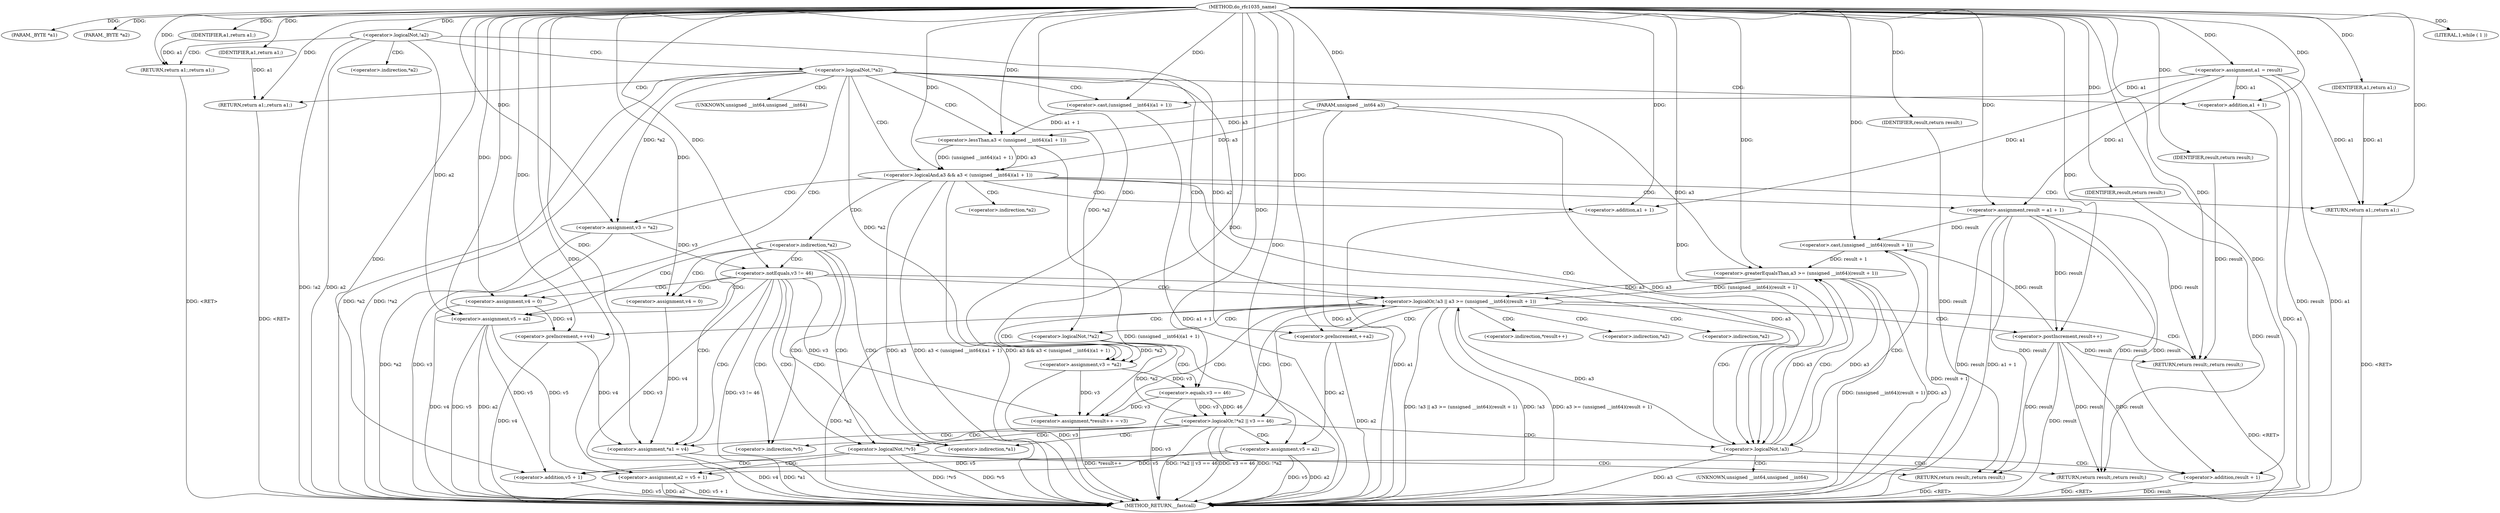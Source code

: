 digraph do_rfc1035_name {  
"1000105" [label = "(METHOD,do_rfc1035_name)" ]
"1000228" [label = "(METHOD_RETURN,__fastcall)" ]
"1000106" [label = "(PARAM,_BYTE *a1)" ]
"1000107" [label = "(PARAM,_BYTE *a2)" ]
"1000108" [label = "(PARAM,unsigned __int64 a3)" ]
"1000115" [label = "(<operator>.logicalNot,!a2)" ]
"1000117" [label = "(RETURN,return a1;,return a1;)" ]
"1000118" [label = "(IDENTIFIER,a1,return a1;)" ]
"1000120" [label = "(<operator>.logicalNot,!*a2)" ]
"1000123" [label = "(RETURN,return a1;,return a1;)" ]
"1000124" [label = "(IDENTIFIER,a1,return a1;)" ]
"1000126" [label = "(LITERAL,1,while ( 1 ))" ]
"1000129" [label = "(<operator>.logicalAnd,a3 && a3 < (unsigned __int64)(a1 + 1))" ]
"1000131" [label = "(<operator>.lessThan,a3 < (unsigned __int64)(a1 + 1))" ]
"1000133" [label = "(<operator>.cast,(unsigned __int64)(a1 + 1))" ]
"1000135" [label = "(<operator>.addition,a1 + 1)" ]
"1000138" [label = "(RETURN,return a1;,return a1;)" ]
"1000139" [label = "(IDENTIFIER,a1,return a1;)" ]
"1000140" [label = "(<operator>.assignment,result = a1 + 1)" ]
"1000142" [label = "(<operator>.addition,a1 + 1)" ]
"1000145" [label = "(<operator>.assignment,v3 = *a2)" ]
"1000154" [label = "(<operator>.notEquals,v3 != 46)" ]
"1000158" [label = "(<operator>.assignment,v5 = a2)" ]
"1000161" [label = "(<operator>.assignment,v4 = 0)" ]
"1000165" [label = "(<operator>.assignment,*a1 = v4)" ]
"1000170" [label = "(<operator>.logicalNot,!*v5)" ]
"1000173" [label = "(RETURN,return result;,return result;)" ]
"1000174" [label = "(IDENTIFIER,result,return result;)" ]
"1000175" [label = "(<operator>.assignment,a2 = v5 + 1)" ]
"1000177" [label = "(<operator>.addition,v5 + 1)" ]
"1000180" [label = "(RETURN,return result;,return result;)" ]
"1000181" [label = "(IDENTIFIER,result,return result;)" ]
"1000182" [label = "(<operator>.assignment,a1 = result)" ]
"1000185" [label = "(<operator>.assignment,v4 = 0)" ]
"1000189" [label = "(<operator>.logicalOr,!a3 || a3 >= (unsigned __int64)(result + 1))" ]
"1000190" [label = "(<operator>.logicalNot,!a3)" ]
"1000192" [label = "(<operator>.greaterEqualsThan,a3 >= (unsigned __int64)(result + 1))" ]
"1000194" [label = "(<operator>.cast,(unsigned __int64)(result + 1))" ]
"1000196" [label = "(<operator>.addition,result + 1)" ]
"1000200" [label = "(<operator>.assignment,*result++ = v3)" ]
"1000202" [label = "(<operator>.postIncrement,result++)" ]
"1000205" [label = "(<operator>.preIncrement,++a2)" ]
"1000207" [label = "(<operator>.preIncrement,++v4)" ]
"1000209" [label = "(<operator>.assignment,v3 = *a2)" ]
"1000214" [label = "(<operator>.logicalOr,!*a2 || v3 == 46)" ]
"1000215" [label = "(<operator>.logicalNot,!*a2)" ]
"1000218" [label = "(<operator>.equals,v3 == 46)" ]
"1000222" [label = "(<operator>.assignment,v5 = a2)" ]
"1000226" [label = "(RETURN,return result;,return result;)" ]
"1000227" [label = "(IDENTIFIER,result,return result;)" ]
"1000121" [label = "(<operator>.indirection,*a2)" ]
"1000134" [label = "(UNKNOWN,unsigned __int64,unsigned __int64)" ]
"1000147" [label = "(<operator>.indirection,*a2)" ]
"1000150" [label = "(<operator>.indirection,*a2)" ]
"1000166" [label = "(<operator>.indirection,*a1)" ]
"1000171" [label = "(<operator>.indirection,*v5)" ]
"1000195" [label = "(UNKNOWN,unsigned __int64,unsigned __int64)" ]
"1000201" [label = "(<operator>.indirection,*result++)" ]
"1000211" [label = "(<operator>.indirection,*a2)" ]
"1000216" [label = "(<operator>.indirection,*a2)" ]
  "1000138" -> "1000228"  [ label = "DDG: <RET>"] 
  "1000180" -> "1000228"  [ label = "DDG: <RET>"] 
  "1000123" -> "1000228"  [ label = "DDG: <RET>"] 
  "1000226" -> "1000228"  [ label = "DDG: <RET>"] 
  "1000177" -> "1000228"  [ label = "DDG: v5"] 
  "1000120" -> "1000228"  [ label = "DDG: *a2"] 
  "1000129" -> "1000228"  [ label = "DDG: a3"] 
  "1000214" -> "1000228"  [ label = "DDG: !*a2 || v3 == 46"] 
  "1000170" -> "1000228"  [ label = "DDG: !*v5"] 
  "1000158" -> "1000228"  [ label = "DDG: a2"] 
  "1000135" -> "1000228"  [ label = "DDG: a1"] 
  "1000214" -> "1000228"  [ label = "DDG: v3 == 46"] 
  "1000192" -> "1000228"  [ label = "DDG: (unsigned __int64)(result + 1)"] 
  "1000142" -> "1000228"  [ label = "DDG: a1"] 
  "1000190" -> "1000228"  [ label = "DDG: a3"] 
  "1000202" -> "1000228"  [ label = "DDG: result"] 
  "1000120" -> "1000228"  [ label = "DDG: !*a2"] 
  "1000222" -> "1000228"  [ label = "DDG: v5"] 
  "1000189" -> "1000228"  [ label = "DDG: !a3 || a3 >= (unsigned __int64)(result + 1)"] 
  "1000165" -> "1000228"  [ label = "DDG: *a1"] 
  "1000140" -> "1000228"  [ label = "DDG: a1 + 1"] 
  "1000182" -> "1000228"  [ label = "DDG: result"] 
  "1000182" -> "1000228"  [ label = "DDG: a1"] 
  "1000131" -> "1000228"  [ label = "DDG: (unsigned __int64)(a1 + 1)"] 
  "1000222" -> "1000228"  [ label = "DDG: a2"] 
  "1000145" -> "1000228"  [ label = "DDG: *a2"] 
  "1000154" -> "1000228"  [ label = "DDG: v3"] 
  "1000189" -> "1000228"  [ label = "DDG: !a3"] 
  "1000115" -> "1000228"  [ label = "DDG: a2"] 
  "1000214" -> "1000228"  [ label = "DDG: !*a2"] 
  "1000115" -> "1000228"  [ label = "DDG: !a2"] 
  "1000158" -> "1000228"  [ label = "DDG: v5"] 
  "1000192" -> "1000228"  [ label = "DDG: a3"] 
  "1000129" -> "1000228"  [ label = "DDG: a3 < (unsigned __int64)(a1 + 1)"] 
  "1000170" -> "1000228"  [ label = "DDG: *v5"] 
  "1000207" -> "1000228"  [ label = "DDG: v4"] 
  "1000133" -> "1000228"  [ label = "DDG: a1 + 1"] 
  "1000140" -> "1000228"  [ label = "DDG: result"] 
  "1000189" -> "1000228"  [ label = "DDG: a3 >= (unsigned __int64)(result + 1)"] 
  "1000200" -> "1000228"  [ label = "DDG: *result++"] 
  "1000205" -> "1000228"  [ label = "DDG: a2"] 
  "1000175" -> "1000228"  [ label = "DDG: v5 + 1"] 
  "1000175" -> "1000228"  [ label = "DDG: a2"] 
  "1000194" -> "1000228"  [ label = "DDG: result + 1"] 
  "1000215" -> "1000228"  [ label = "DDG: *a2"] 
  "1000129" -> "1000228"  [ label = "DDG: a3 && a3 < (unsigned __int64)(a1 + 1)"] 
  "1000209" -> "1000228"  [ label = "DDG: v3"] 
  "1000196" -> "1000228"  [ label = "DDG: result"] 
  "1000154" -> "1000228"  [ label = "DDG: v3 != 46"] 
  "1000145" -> "1000228"  [ label = "DDG: v3"] 
  "1000165" -> "1000228"  [ label = "DDG: v4"] 
  "1000108" -> "1000228"  [ label = "DDG: a3"] 
  "1000218" -> "1000228"  [ label = "DDG: v3"] 
  "1000185" -> "1000228"  [ label = "DDG: v4"] 
  "1000117" -> "1000228"  [ label = "DDG: <RET>"] 
  "1000173" -> "1000228"  [ label = "DDG: <RET>"] 
  "1000105" -> "1000106"  [ label = "DDG: "] 
  "1000105" -> "1000107"  [ label = "DDG: "] 
  "1000105" -> "1000108"  [ label = "DDG: "] 
  "1000105" -> "1000115"  [ label = "DDG: "] 
  "1000118" -> "1000117"  [ label = "DDG: a1"] 
  "1000105" -> "1000117"  [ label = "DDG: "] 
  "1000105" -> "1000118"  [ label = "DDG: "] 
  "1000124" -> "1000123"  [ label = "DDG: a1"] 
  "1000105" -> "1000123"  [ label = "DDG: "] 
  "1000105" -> "1000124"  [ label = "DDG: "] 
  "1000105" -> "1000126"  [ label = "DDG: "] 
  "1000131" -> "1000129"  [ label = "DDG: a3"] 
  "1000108" -> "1000129"  [ label = "DDG: a3"] 
  "1000105" -> "1000129"  [ label = "DDG: "] 
  "1000131" -> "1000129"  [ label = "DDG: (unsigned __int64)(a1 + 1)"] 
  "1000108" -> "1000131"  [ label = "DDG: a3"] 
  "1000105" -> "1000131"  [ label = "DDG: "] 
  "1000133" -> "1000131"  [ label = "DDG: a1 + 1"] 
  "1000182" -> "1000133"  [ label = "DDG: a1"] 
  "1000105" -> "1000133"  [ label = "DDG: "] 
  "1000182" -> "1000135"  [ label = "DDG: a1"] 
  "1000105" -> "1000135"  [ label = "DDG: "] 
  "1000139" -> "1000138"  [ label = "DDG: a1"] 
  "1000182" -> "1000138"  [ label = "DDG: a1"] 
  "1000105" -> "1000138"  [ label = "DDG: "] 
  "1000105" -> "1000139"  [ label = "DDG: "] 
  "1000182" -> "1000140"  [ label = "DDG: a1"] 
  "1000105" -> "1000140"  [ label = "DDG: "] 
  "1000182" -> "1000142"  [ label = "DDG: a1"] 
  "1000105" -> "1000142"  [ label = "DDG: "] 
  "1000120" -> "1000145"  [ label = "DDG: *a2"] 
  "1000105" -> "1000145"  [ label = "DDG: "] 
  "1000145" -> "1000154"  [ label = "DDG: v3"] 
  "1000105" -> "1000154"  [ label = "DDG: "] 
  "1000115" -> "1000158"  [ label = "DDG: a2"] 
  "1000105" -> "1000158"  [ label = "DDG: "] 
  "1000105" -> "1000161"  [ label = "DDG: "] 
  "1000207" -> "1000165"  [ label = "DDG: v4"] 
  "1000161" -> "1000165"  [ label = "DDG: v4"] 
  "1000105" -> "1000165"  [ label = "DDG: "] 
  "1000174" -> "1000173"  [ label = "DDG: result"] 
  "1000202" -> "1000173"  [ label = "DDG: result"] 
  "1000140" -> "1000173"  [ label = "DDG: result"] 
  "1000105" -> "1000174"  [ label = "DDG: "] 
  "1000222" -> "1000175"  [ label = "DDG: v5"] 
  "1000158" -> "1000175"  [ label = "DDG: v5"] 
  "1000105" -> "1000175"  [ label = "DDG: "] 
  "1000222" -> "1000177"  [ label = "DDG: v5"] 
  "1000158" -> "1000177"  [ label = "DDG: v5"] 
  "1000105" -> "1000177"  [ label = "DDG: "] 
  "1000181" -> "1000180"  [ label = "DDG: result"] 
  "1000202" -> "1000180"  [ label = "DDG: result"] 
  "1000140" -> "1000180"  [ label = "DDG: result"] 
  "1000105" -> "1000181"  [ label = "DDG: "] 
  "1000105" -> "1000182"  [ label = "DDG: "] 
  "1000105" -> "1000185"  [ label = "DDG: "] 
  "1000190" -> "1000189"  [ label = "DDG: a3"] 
  "1000129" -> "1000190"  [ label = "DDG: a3"] 
  "1000192" -> "1000190"  [ label = "DDG: a3"] 
  "1000108" -> "1000190"  [ label = "DDG: a3"] 
  "1000105" -> "1000190"  [ label = "DDG: "] 
  "1000192" -> "1000189"  [ label = "DDG: a3"] 
  "1000192" -> "1000189"  [ label = "DDG: (unsigned __int64)(result + 1)"] 
  "1000190" -> "1000192"  [ label = "DDG: a3"] 
  "1000108" -> "1000192"  [ label = "DDG: a3"] 
  "1000105" -> "1000192"  [ label = "DDG: "] 
  "1000194" -> "1000192"  [ label = "DDG: result + 1"] 
  "1000202" -> "1000194"  [ label = "DDG: result"] 
  "1000140" -> "1000194"  [ label = "DDG: result"] 
  "1000105" -> "1000194"  [ label = "DDG: "] 
  "1000202" -> "1000196"  [ label = "DDG: result"] 
  "1000140" -> "1000196"  [ label = "DDG: result"] 
  "1000105" -> "1000196"  [ label = "DDG: "] 
  "1000154" -> "1000200"  [ label = "DDG: v3"] 
  "1000209" -> "1000200"  [ label = "DDG: v3"] 
  "1000218" -> "1000200"  [ label = "DDG: v3"] 
  "1000105" -> "1000200"  [ label = "DDG: "] 
  "1000140" -> "1000202"  [ label = "DDG: result"] 
  "1000105" -> "1000202"  [ label = "DDG: "] 
  "1000115" -> "1000205"  [ label = "DDG: a2"] 
  "1000105" -> "1000205"  [ label = "DDG: "] 
  "1000185" -> "1000207"  [ label = "DDG: v4"] 
  "1000105" -> "1000207"  [ label = "DDG: "] 
  "1000120" -> "1000209"  [ label = "DDG: *a2"] 
  "1000215" -> "1000209"  [ label = "DDG: *a2"] 
  "1000105" -> "1000209"  [ label = "DDG: "] 
  "1000215" -> "1000214"  [ label = "DDG: *a2"] 
  "1000120" -> "1000215"  [ label = "DDG: *a2"] 
  "1000218" -> "1000214"  [ label = "DDG: v3"] 
  "1000218" -> "1000214"  [ label = "DDG: 46"] 
  "1000209" -> "1000218"  [ label = "DDG: v3"] 
  "1000105" -> "1000218"  [ label = "DDG: "] 
  "1000205" -> "1000222"  [ label = "DDG: a2"] 
  "1000105" -> "1000222"  [ label = "DDG: "] 
  "1000227" -> "1000226"  [ label = "DDG: result"] 
  "1000202" -> "1000226"  [ label = "DDG: result"] 
  "1000140" -> "1000226"  [ label = "DDG: result"] 
  "1000105" -> "1000226"  [ label = "DDG: "] 
  "1000105" -> "1000227"  [ label = "DDG: "] 
  "1000115" -> "1000121"  [ label = "CDG: "] 
  "1000115" -> "1000120"  [ label = "CDG: "] 
  "1000115" -> "1000117"  [ label = "CDG: "] 
  "1000120" -> "1000123"  [ label = "CDG: "] 
  "1000120" -> "1000190"  [ label = "CDG: "] 
  "1000120" -> "1000189"  [ label = "CDG: "] 
  "1000120" -> "1000185"  [ label = "CDG: "] 
  "1000120" -> "1000129"  [ label = "CDG: "] 
  "1000120" -> "1000135"  [ label = "CDG: "] 
  "1000120" -> "1000134"  [ label = "CDG: "] 
  "1000120" -> "1000133"  [ label = "CDG: "] 
  "1000120" -> "1000131"  [ label = "CDG: "] 
  "1000129" -> "1000142"  [ label = "CDG: "] 
  "1000129" -> "1000140"  [ label = "CDG: "] 
  "1000129" -> "1000138"  [ label = "CDG: "] 
  "1000129" -> "1000150"  [ label = "CDG: "] 
  "1000129" -> "1000147"  [ label = "CDG: "] 
  "1000129" -> "1000145"  [ label = "CDG: "] 
  "1000150" -> "1000171"  [ label = "CDG: "] 
  "1000150" -> "1000170"  [ label = "CDG: "] 
  "1000150" -> "1000166"  [ label = "CDG: "] 
  "1000150" -> "1000165"  [ label = "CDG: "] 
  "1000150" -> "1000161"  [ label = "CDG: "] 
  "1000150" -> "1000158"  [ label = "CDG: "] 
  "1000150" -> "1000154"  [ label = "CDG: "] 
  "1000154" -> "1000171"  [ label = "CDG: "] 
  "1000154" -> "1000170"  [ label = "CDG: "] 
  "1000154" -> "1000166"  [ label = "CDG: "] 
  "1000154" -> "1000165"  [ label = "CDG: "] 
  "1000154" -> "1000161"  [ label = "CDG: "] 
  "1000154" -> "1000190"  [ label = "CDG: "] 
  "1000154" -> "1000189"  [ label = "CDG: "] 
  "1000154" -> "1000185"  [ label = "CDG: "] 
  "1000154" -> "1000158"  [ label = "CDG: "] 
  "1000170" -> "1000175"  [ label = "CDG: "] 
  "1000170" -> "1000173"  [ label = "CDG: "] 
  "1000170" -> "1000180"  [ label = "CDG: "] 
  "1000170" -> "1000177"  [ label = "CDG: "] 
  "1000189" -> "1000207"  [ label = "CDG: "] 
  "1000189" -> "1000205"  [ label = "CDG: "] 
  "1000189" -> "1000202"  [ label = "CDG: "] 
  "1000189" -> "1000201"  [ label = "CDG: "] 
  "1000189" -> "1000200"  [ label = "CDG: "] 
  "1000189" -> "1000216"  [ label = "CDG: "] 
  "1000189" -> "1000215"  [ label = "CDG: "] 
  "1000189" -> "1000214"  [ label = "CDG: "] 
  "1000189" -> "1000211"  [ label = "CDG: "] 
  "1000189" -> "1000209"  [ label = "CDG: "] 
  "1000189" -> "1000226"  [ label = "CDG: "] 
  "1000190" -> "1000192"  [ label = "CDG: "] 
  "1000190" -> "1000196"  [ label = "CDG: "] 
  "1000190" -> "1000195"  [ label = "CDG: "] 
  "1000190" -> "1000194"  [ label = "CDG: "] 
  "1000214" -> "1000171"  [ label = "CDG: "] 
  "1000214" -> "1000170"  [ label = "CDG: "] 
  "1000214" -> "1000166"  [ label = "CDG: "] 
  "1000214" -> "1000165"  [ label = "CDG: "] 
  "1000214" -> "1000190"  [ label = "CDG: "] 
  "1000214" -> "1000189"  [ label = "CDG: "] 
  "1000214" -> "1000222"  [ label = "CDG: "] 
  "1000215" -> "1000218"  [ label = "CDG: "] 
}
